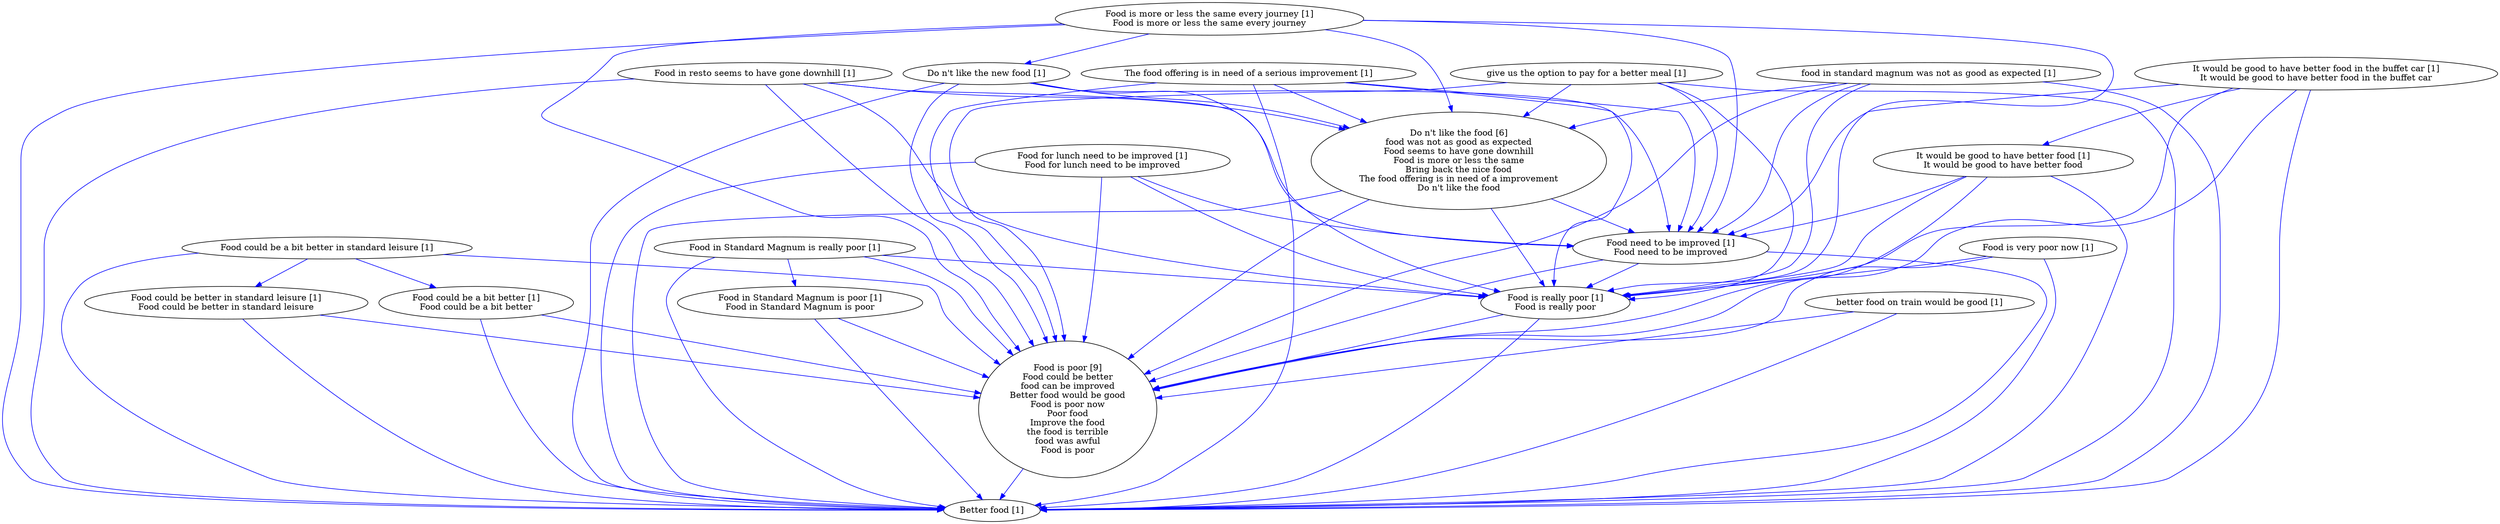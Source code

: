 digraph collapsedGraph {
"Do n't like the food [6]\nfood was not as good as expected\nFood seems to have gone downhill\nFood is more or less the same\nBring back the nice food\nThe food offering is in need of a improvement\nDo n't like the food""Food is poor [9]\nFood could be better\nfood can be improved\nBetter food would be good\nFood is poor now\nPoor food\nImprove the food\nthe food is terrible\nfood was awful\nFood is poor""Better food [1]""Do n't like the new food [1]""Food could be a bit better in standard leisure [1]""Food could be better in standard leisure [1]\nFood could be better in standard leisure""Food could be a bit better [1]\nFood could be a bit better""Food for lunch need to be improved [1]\nFood for lunch need to be improved""Food need to be improved [1]\nFood need to be improved""Food in Standard Magnum is really poor [1]""Food in Standard Magnum is poor [1]\nFood in Standard Magnum is poor""Food is really poor [1]\nFood is really poor""Food in resto seems to have gone downhill [1]""Food is more or less the same every journey [1]\nFood is more or less the same every journey""Food is very poor now [1]""It would be good to have better food in the buffet car [1]\nIt would be good to have better food in the buffet car""It would be good to have better food [1]\nIt would be good to have better food""The food offering is in need of a serious improvement [1]""better food on train would be good [1]""food in standard magnum was not as good as expected [1]""give us the option to pay for a better meal [1]""give us the option to pay for a better meal [1]" -> "Do n't like the food [6]\nfood was not as good as expected\nFood seems to have gone downhill\nFood is more or less the same\nBring back the nice food\nThe food offering is in need of a improvement\nDo n't like the food" [color=blue]
"Food could be a bit better in standard leisure [1]" -> "Food is poor [9]\nFood could be better\nfood can be improved\nBetter food would be good\nFood is poor now\nPoor food\nImprove the food\nthe food is terrible\nfood was awful\nFood is poor" [color=blue]
"Food could be a bit better in standard leisure [1]" -> "Better food [1]" [color=blue]
"food in standard magnum was not as good as expected [1]" -> "Food is poor [9]\nFood could be better\nfood can be improved\nBetter food would be good\nFood is poor now\nPoor food\nImprove the food\nthe food is terrible\nfood was awful\nFood is poor" [color=blue]
"The food offering is in need of a serious improvement [1]" -> "Food is poor [9]\nFood could be better\nfood can be improved\nBetter food would be good\nFood is poor now\nPoor food\nImprove the food\nthe food is terrible\nfood was awful\nFood is poor" [color=blue]
"food in standard magnum was not as good as expected [1]" -> "Do n't like the food [6]\nfood was not as good as expected\nFood seems to have gone downhill\nFood is more or less the same\nBring back the nice food\nThe food offering is in need of a improvement\nDo n't like the food" [color=blue]
"Food is poor [9]\nFood could be better\nfood can be improved\nBetter food would be good\nFood is poor now\nPoor food\nImprove the food\nthe food is terrible\nfood was awful\nFood is poor" -> "Better food [1]" [color=blue]
"Food is really poor [1]\nFood is really poor" -> "Better food [1]" [color=blue]
"Food is really poor [1]\nFood is really poor" -> "Food is poor [9]\nFood could be better\nfood can be improved\nBetter food would be good\nFood is poor now\nPoor food\nImprove the food\nthe food is terrible\nfood was awful\nFood is poor" [color=blue]
"It would be good to have better food [1]\nIt would be good to have better food" -> "Food is really poor [1]\nFood is really poor" [color=blue]
"Food is more or less the same every journey [1]\nFood is more or less the same every journey" -> "Do n't like the food [6]\nfood was not as good as expected\nFood seems to have gone downhill\nFood is more or less the same\nBring back the nice food\nThe food offering is in need of a improvement\nDo n't like the food" [color=blue]
"It would be good to have better food [1]\nIt would be good to have better food" -> "Food is poor [9]\nFood could be better\nfood can be improved\nBetter food would be good\nFood is poor now\nPoor food\nImprove the food\nthe food is terrible\nfood was awful\nFood is poor" [color=blue]
"It would be good to have better food [1]\nIt would be good to have better food" -> "Food need to be improved [1]\nFood need to be improved" [color=blue]
"It would be good to have better food [1]\nIt would be good to have better food" -> "Better food [1]" [color=blue]
"Do n't like the food [6]\nfood was not as good as expected\nFood seems to have gone downhill\nFood is more or less the same\nBring back the nice food\nThe food offering is in need of a improvement\nDo n't like the food" -> "Food is poor [9]\nFood could be better\nfood can be improved\nBetter food would be good\nFood is poor now\nPoor food\nImprove the food\nthe food is terrible\nfood was awful\nFood is poor" [color=blue]
"Food for lunch need to be improved [1]\nFood for lunch need to be improved" -> "Food is poor [9]\nFood could be better\nfood can be improved\nBetter food would be good\nFood is poor now\nPoor food\nImprove the food\nthe food is terrible\nfood was awful\nFood is poor" [color=blue]
"Do n't like the food [6]\nfood was not as good as expected\nFood seems to have gone downhill\nFood is more or less the same\nBring back the nice food\nThe food offering is in need of a improvement\nDo n't like the food" -> "Food need to be improved [1]\nFood need to be improved" [color=blue]
"Do n't like the food [6]\nfood was not as good as expected\nFood seems to have gone downhill\nFood is more or less the same\nBring back the nice food\nThe food offering is in need of a improvement\nDo n't like the food" -> "Better food [1]" [color=blue]
"Food could be a bit better [1]\nFood could be a bit better" -> "Food is poor [9]\nFood could be better\nfood can be improved\nBetter food would be good\nFood is poor now\nPoor food\nImprove the food\nthe food is terrible\nfood was awful\nFood is poor" [color=blue]
"Food is more or less the same every journey [1]\nFood is more or less the same every journey" -> "Food is poor [9]\nFood could be better\nfood can be improved\nBetter food would be good\nFood is poor now\nPoor food\nImprove the food\nthe food is terrible\nfood was awful\nFood is poor" [color=blue]
"It would be good to have better food in the buffet car [1]\nIt would be good to have better food in the buffet car" -> "Food is really poor [1]\nFood is really poor" [color=blue]
"Food is more or less the same every journey [1]\nFood is more or less the same every journey" -> "Food need to be improved [1]\nFood need to be improved" [color=blue]
"Food is more or less the same every journey [1]\nFood is more or less the same every journey" -> "Better food [1]" [color=blue]
"Food in resto seems to have gone downhill [1]" -> "Food is poor [9]\nFood could be better\nfood can be improved\nBetter food would be good\nFood is poor now\nPoor food\nImprove the food\nthe food is terrible\nfood was awful\nFood is poor" [color=blue]
"Food in resto seems to have gone downhill [1]" -> "Do n't like the food [6]\nfood was not as good as expected\nFood seems to have gone downhill\nFood is more or less the same\nBring back the nice food\nThe food offering is in need of a improvement\nDo n't like the food" [color=blue]
"It would be good to have better food in the buffet car [1]\nIt would be good to have better food in the buffet car" -> "Better food [1]" [color=blue]
"It would be good to have better food in the buffet car [1]\nIt would be good to have better food in the buffet car" -> "Food need to be improved [1]\nFood need to be improved" [color=blue]
"It would be good to have better food in the buffet car [1]\nIt would be good to have better food in the buffet car" -> "Food is poor [9]\nFood could be better\nfood can be improved\nBetter food would be good\nFood is poor now\nPoor food\nImprove the food\nthe food is terrible\nfood was awful\nFood is poor" [color=blue]
"Food is more or less the same every journey [1]\nFood is more or less the same every journey" -> "Food is really poor [1]\nFood is really poor" [color=blue]
"Food is more or less the same every journey [1]\nFood is more or less the same every journey" -> "Do n't like the new food [1]" [color=blue]
"Food in resto seems to have gone downhill [1]" -> "Better food [1]" [color=blue]
"Food in resto seems to have gone downhill [1]" -> "Food need to be improved [1]\nFood need to be improved" [color=blue]
"Food in resto seems to have gone downhill [1]" -> "Food is really poor [1]\nFood is really poor" [color=blue]
"Food is very poor now [1]" -> "Food is really poor [1]\nFood is really poor" [color=blue]
"Food is very poor now [1]" -> "Food is poor [9]\nFood could be better\nfood can be improved\nBetter food would be good\nFood is poor now\nPoor food\nImprove the food\nthe food is terrible\nfood was awful\nFood is poor" [color=blue]
"Food could be better in standard leisure [1]\nFood could be better in standard leisure" -> "Food is poor [9]\nFood could be better\nfood can be improved\nBetter food would be good\nFood is poor now\nPoor food\nImprove the food\nthe food is terrible\nfood was awful\nFood is poor" [color=blue]
"Food need to be improved [1]\nFood need to be improved" -> "Food is really poor [1]\nFood is really poor" [color=blue]
"Food need to be improved [1]\nFood need to be improved" -> "Food is poor [9]\nFood could be better\nfood can be improved\nBetter food would be good\nFood is poor now\nPoor food\nImprove the food\nthe food is terrible\nfood was awful\nFood is poor" [color=blue]
"Food could be better in standard leisure [1]\nFood could be better in standard leisure" -> "Better food [1]" [color=blue]
"better food on train would be good [1]" -> "Food is poor [9]\nFood could be better\nfood can be improved\nBetter food would be good\nFood is poor now\nPoor food\nImprove the food\nthe food is terrible\nfood was awful\nFood is poor" [color=blue]
"Food need to be improved [1]\nFood need to be improved" -> "Better food [1]" [color=blue]
"Do n't like the food [6]\nfood was not as good as expected\nFood seems to have gone downhill\nFood is more or less the same\nBring back the nice food\nThe food offering is in need of a improvement\nDo n't like the food" -> "Food is really poor [1]\nFood is really poor" [color=blue]
"better food on train would be good [1]" -> "Better food [1]" [color=blue]
"Food is very poor now [1]" -> "Better food [1]" [color=blue]
"The food offering is in need of a serious improvement [1]" -> "Better food [1]" [color=blue]
"The food offering is in need of a serious improvement [1]" -> "Food need to be improved [1]\nFood need to be improved" [color=blue]
"Food could be a bit better [1]\nFood could be a bit better" -> "Better food [1]" [color=blue]
"Food in Standard Magnum is poor [1]\nFood in Standard Magnum is poor" -> "Food is poor [9]\nFood could be better\nfood can be improved\nBetter food would be good\nFood is poor now\nPoor food\nImprove the food\nthe food is terrible\nfood was awful\nFood is poor" [color=blue]
"Do n't like the new food [1]" -> "Food is poor [9]\nFood could be better\nfood can be improved\nBetter food would be good\nFood is poor now\nPoor food\nImprove the food\nthe food is terrible\nfood was awful\nFood is poor" [color=blue]
"Do n't like the new food [1]" -> "Do n't like the food [6]\nfood was not as good as expected\nFood seems to have gone downhill\nFood is more or less the same\nBring back the nice food\nThe food offering is in need of a improvement\nDo n't like the food" [color=blue]
"Food in Standard Magnum is really poor [1]" -> "Food is poor [9]\nFood could be better\nfood can be improved\nBetter food would be good\nFood is poor now\nPoor food\nImprove the food\nthe food is terrible\nfood was awful\nFood is poor" [color=blue]
"give us the option to pay for a better meal [1]" -> "Food is really poor [1]\nFood is really poor" [color=blue]
"food in standard magnum was not as good as expected [1]" -> "Food need to be improved [1]\nFood need to be improved" [color=blue]
"food in standard magnum was not as good as expected [1]" -> "Better food [1]" [color=blue]
"Food for lunch need to be improved [1]\nFood for lunch need to be improved" -> "Better food [1]" [color=blue]
"give us the option to pay for a better meal [1]" -> "Food need to be improved [1]\nFood need to be improved" [color=blue]
"give us the option to pay for a better meal [1]" -> "Better food [1]" [color=blue]
"give us the option to pay for a better meal [1]" -> "Food is poor [9]\nFood could be better\nfood can be improved\nBetter food would be good\nFood is poor now\nPoor food\nImprove the food\nthe food is terrible\nfood was awful\nFood is poor" [color=blue]
"Food for lunch need to be improved [1]\nFood for lunch need to be improved" -> "Food is really poor [1]\nFood is really poor" [color=blue]
"food in standard magnum was not as good as expected [1]" -> "Food is really poor [1]\nFood is really poor" [color=blue]
"The food offering is in need of a serious improvement [1]" -> "Food is really poor [1]\nFood is really poor" [color=blue]
"The food offering is in need of a serious improvement [1]" -> "Do n't like the food [6]\nfood was not as good as expected\nFood seems to have gone downhill\nFood is more or less the same\nBring back the nice food\nThe food offering is in need of a improvement\nDo n't like the food" [color=blue]
"Do n't like the new food [1]" -> "Food is really poor [1]\nFood is really poor" [color=blue]
"Food in Standard Magnum is poor [1]\nFood in Standard Magnum is poor" -> "Better food [1]" [color=blue]
"Do n't like the new food [1]" -> "Better food [1]" [color=blue]
"Do n't like the new food [1]" -> "Food need to be improved [1]\nFood need to be improved" [color=blue]
"Food in Standard Magnum is really poor [1]" -> "Better food [1]" [color=blue]
"Food could be a bit better in standard leisure [1]" -> "Food could be better in standard leisure [1]\nFood could be better in standard leisure" [color=blue]
"Food could be a bit better in standard leisure [1]" -> "Food could be a bit better [1]\nFood could be a bit better" [color=blue]
"Food for lunch need to be improved [1]\nFood for lunch need to be improved" -> "Food need to be improved [1]\nFood need to be improved" [color=blue]
"Food in Standard Magnum is really poor [1]" -> "Food in Standard Magnum is poor [1]\nFood in Standard Magnum is poor" [color=blue]
"Food in Standard Magnum is really poor [1]" -> "Food is really poor [1]\nFood is really poor" [color=blue]
"It would be good to have better food in the buffet car [1]\nIt would be good to have better food in the buffet car" -> "It would be good to have better food [1]\nIt would be good to have better food" [color=blue]
}